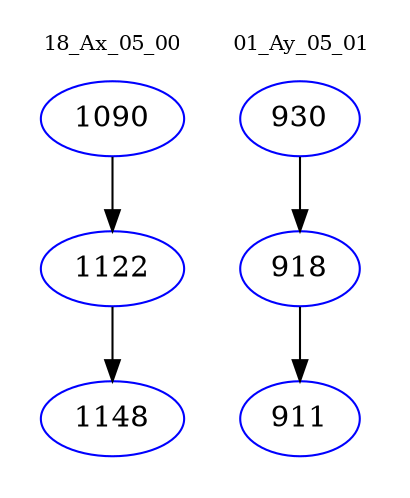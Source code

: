 digraph{
subgraph cluster_0 {
color = white
label = "18_Ax_05_00";
fontsize=10;
T0_1090 [label="1090", color="blue"]
T0_1090 -> T0_1122 [color="black"]
T0_1122 [label="1122", color="blue"]
T0_1122 -> T0_1148 [color="black"]
T0_1148 [label="1148", color="blue"]
}
subgraph cluster_1 {
color = white
label = "01_Ay_05_01";
fontsize=10;
T1_930 [label="930", color="blue"]
T1_930 -> T1_918 [color="black"]
T1_918 [label="918", color="blue"]
T1_918 -> T1_911 [color="black"]
T1_911 [label="911", color="blue"]
}
}
